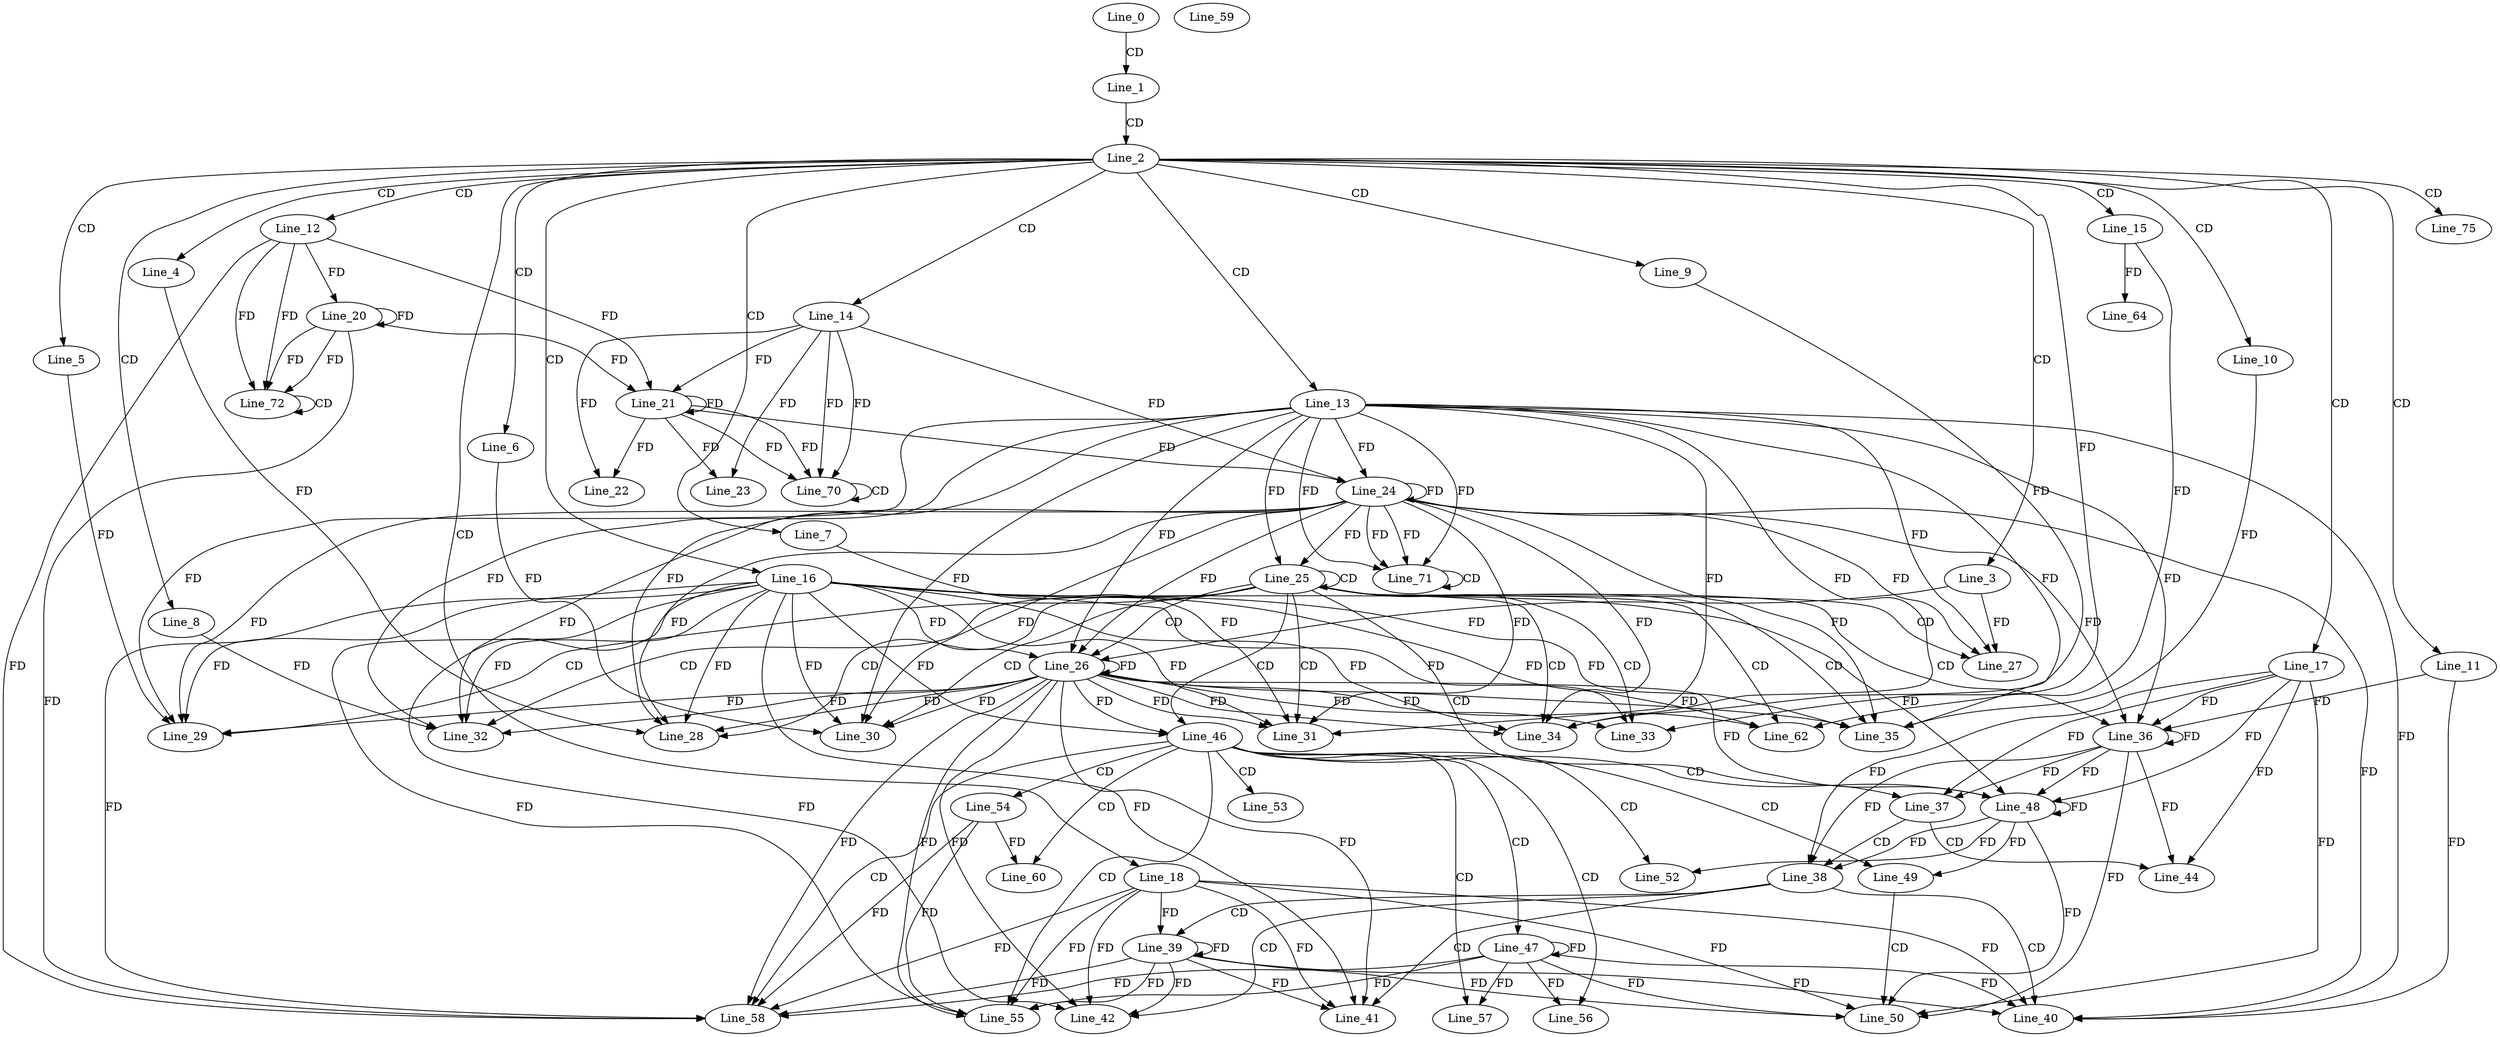 digraph G {
  Line_0;
  Line_1;
  Line_2;
  Line_3;
  Line_4;
  Line_5;
  Line_6;
  Line_7;
  Line_8;
  Line_9;
  Line_10;
  Line_11;
  Line_12;
  Line_13;
  Line_14;
  Line_15;
  Line_16;
  Line_17;
  Line_18;
  Line_20;
  Line_20;
  Line_21;
  Line_21;
  Line_22;
  Line_23;
  Line_24;
  Line_24;
  Line_25;
  Line_25;
  Line_26;
  Line_26;
  Line_27;
  Line_27;
  Line_28;
  Line_28;
  Line_29;
  Line_29;
  Line_30;
  Line_30;
  Line_31;
  Line_31;
  Line_32;
  Line_32;
  Line_33;
  Line_34;
  Line_34;
  Line_35;
  Line_35;
  Line_36;
  Line_36;
  Line_37;
  Line_38;
  Line_38;
  Line_39;
  Line_40;
  Line_40;
  Line_41;
  Line_42;
  Line_42;
  Line_44;
  Line_46;
  Line_46;
  Line_47;
  Line_48;
  Line_48;
  Line_48;
  Line_49;
  Line_50;
  Line_52;
  Line_53;
  Line_54;
  Line_55;
  Line_55;
  Line_56;
  Line_57;
  Line_57;
  Line_58;
  Line_58;
  Line_58;
  Line_58;
  Line_58;
  Line_59;
  Line_60;
  Line_62;
  Line_64;
  Line_64;
  Line_70;
  Line_70;
  Line_71;
  Line_71;
  Line_72;
  Line_72;
  Line_75;
  Line_0 -> Line_1 [ label="CD" ];
  Line_1 -> Line_2 [ label="CD" ];
  Line_2 -> Line_3 [ label="CD" ];
  Line_2 -> Line_4 [ label="CD" ];
  Line_2 -> Line_5 [ label="CD" ];
  Line_2 -> Line_6 [ label="CD" ];
  Line_2 -> Line_7 [ label="CD" ];
  Line_2 -> Line_8 [ label="CD" ];
  Line_2 -> Line_9 [ label="CD" ];
  Line_2 -> Line_10 [ label="CD" ];
  Line_2 -> Line_11 [ label="CD" ];
  Line_2 -> Line_12 [ label="CD" ];
  Line_2 -> Line_13 [ label="CD" ];
  Line_2 -> Line_14 [ label="CD" ];
  Line_2 -> Line_15 [ label="CD" ];
  Line_2 -> Line_16 [ label="CD" ];
  Line_2 -> Line_17 [ label="CD" ];
  Line_2 -> Line_18 [ label="CD" ];
  Line_12 -> Line_20 [ label="FD" ];
  Line_20 -> Line_20 [ label="FD" ];
  Line_14 -> Line_21 [ label="FD" ];
  Line_21 -> Line_21 [ label="FD" ];
  Line_12 -> Line_21 [ label="FD" ];
  Line_20 -> Line_21 [ label="FD" ];
  Line_14 -> Line_22 [ label="FD" ];
  Line_21 -> Line_22 [ label="FD" ];
  Line_14 -> Line_23 [ label="FD" ];
  Line_21 -> Line_23 [ label="FD" ];
  Line_13 -> Line_24 [ label="FD" ];
  Line_24 -> Line_24 [ label="FD" ];
  Line_14 -> Line_24 [ label="FD" ];
  Line_21 -> Line_24 [ label="FD" ];
  Line_25 -> Line_25 [ label="CD" ];
  Line_13 -> Line_25 [ label="FD" ];
  Line_24 -> Line_25 [ label="FD" ];
  Line_25 -> Line_26 [ label="CD" ];
  Line_26 -> Line_26 [ label="FD" ];
  Line_16 -> Line_26 [ label="FD" ];
  Line_13 -> Line_26 [ label="FD" ];
  Line_24 -> Line_26 [ label="FD" ];
  Line_3 -> Line_26 [ label="FD" ];
  Line_25 -> Line_27 [ label="CD" ];
  Line_13 -> Line_27 [ label="FD" ];
  Line_24 -> Line_27 [ label="FD" ];
  Line_3 -> Line_27 [ label="FD" ];
  Line_25 -> Line_28 [ label="CD" ];
  Line_26 -> Line_28 [ label="FD" ];
  Line_16 -> Line_28 [ label="FD" ];
  Line_13 -> Line_28 [ label="FD" ];
  Line_24 -> Line_28 [ label="FD" ];
  Line_4 -> Line_28 [ label="FD" ];
  Line_25 -> Line_29 [ label="CD" ];
  Line_26 -> Line_29 [ label="FD" ];
  Line_16 -> Line_29 [ label="FD" ];
  Line_13 -> Line_29 [ label="FD" ];
  Line_24 -> Line_29 [ label="FD" ];
  Line_5 -> Line_29 [ label="FD" ];
  Line_25 -> Line_30 [ label="CD" ];
  Line_26 -> Line_30 [ label="FD" ];
  Line_16 -> Line_30 [ label="FD" ];
  Line_13 -> Line_30 [ label="FD" ];
  Line_24 -> Line_30 [ label="FD" ];
  Line_6 -> Line_30 [ label="FD" ];
  Line_25 -> Line_31 [ label="CD" ];
  Line_26 -> Line_31 [ label="FD" ];
  Line_16 -> Line_31 [ label="FD" ];
  Line_13 -> Line_31 [ label="FD" ];
  Line_24 -> Line_31 [ label="FD" ];
  Line_7 -> Line_31 [ label="FD" ];
  Line_25 -> Line_32 [ label="CD" ];
  Line_26 -> Line_32 [ label="FD" ];
  Line_16 -> Line_32 [ label="FD" ];
  Line_13 -> Line_32 [ label="FD" ];
  Line_24 -> Line_32 [ label="FD" ];
  Line_8 -> Line_32 [ label="FD" ];
  Line_25 -> Line_33 [ label="CD" ];
  Line_26 -> Line_33 [ label="FD" ];
  Line_16 -> Line_33 [ label="FD" ];
  Line_2 -> Line_33 [ label="FD" ];
  Line_25 -> Line_34 [ label="CD" ];
  Line_26 -> Line_34 [ label="FD" ];
  Line_16 -> Line_34 [ label="FD" ];
  Line_13 -> Line_34 [ label="FD" ];
  Line_24 -> Line_34 [ label="FD" ];
  Line_9 -> Line_34 [ label="FD" ];
  Line_25 -> Line_35 [ label="CD" ];
  Line_26 -> Line_35 [ label="FD" ];
  Line_16 -> Line_35 [ label="FD" ];
  Line_13 -> Line_35 [ label="FD" ];
  Line_24 -> Line_35 [ label="FD" ];
  Line_10 -> Line_35 [ label="FD" ];
  Line_25 -> Line_36 [ label="CD" ];
  Line_36 -> Line_36 [ label="FD" ];
  Line_17 -> Line_36 [ label="FD" ];
  Line_13 -> Line_36 [ label="FD" ];
  Line_24 -> Line_36 [ label="FD" ];
  Line_11 -> Line_36 [ label="FD" ];
  Line_25 -> Line_37 [ label="CD" ];
  Line_36 -> Line_37 [ label="FD" ];
  Line_17 -> Line_37 [ label="FD" ];
  Line_37 -> Line_38 [ label="CD" ];
  Line_36 -> Line_38 [ label="FD" ];
  Line_17 -> Line_38 [ label="FD" ];
  Line_38 -> Line_39 [ label="CD" ];
  Line_39 -> Line_39 [ label="FD" ];
  Line_18 -> Line_39 [ label="FD" ];
  Line_38 -> Line_40 [ label="CD" ];
  Line_39 -> Line_40 [ label="FD" ];
  Line_18 -> Line_40 [ label="FD" ];
  Line_13 -> Line_40 [ label="FD" ];
  Line_24 -> Line_40 [ label="FD" ];
  Line_11 -> Line_40 [ label="FD" ];
  Line_38 -> Line_41 [ label="CD" ];
  Line_26 -> Line_41 [ label="FD" ];
  Line_16 -> Line_41 [ label="FD" ];
  Line_39 -> Line_41 [ label="FD" ];
  Line_18 -> Line_41 [ label="FD" ];
  Line_38 -> Line_42 [ label="CD" ];
  Line_26 -> Line_42 [ label="FD" ];
  Line_16 -> Line_42 [ label="FD" ];
  Line_39 -> Line_42 [ label="FD" ];
  Line_18 -> Line_42 [ label="FD" ];
  Line_37 -> Line_44 [ label="CD" ];
  Line_36 -> Line_44 [ label="FD" ];
  Line_17 -> Line_44 [ label="FD" ];
  Line_25 -> Line_46 [ label="CD" ];
  Line_26 -> Line_46 [ label="FD" ];
  Line_16 -> Line_46 [ label="FD" ];
  Line_46 -> Line_47 [ label="CD" ];
  Line_47 -> Line_47 [ label="FD" ];
  Line_46 -> Line_48 [ label="CD" ];
  Line_36 -> Line_48 [ label="FD" ];
  Line_48 -> Line_48 [ label="FD" ];
  Line_17 -> Line_48 [ label="FD" ];
  Line_26 -> Line_48 [ label="FD" ];
  Line_16 -> Line_48 [ label="FD" ];
  Line_46 -> Line_49 [ label="CD" ];
  Line_48 -> Line_49 [ label="FD" ];
  Line_49 -> Line_50 [ label="CD" ];
  Line_39 -> Line_50 [ label="FD" ];
  Line_47 -> Line_50 [ label="FD" ];
  Line_18 -> Line_50 [ label="FD" ];
  Line_36 -> Line_50 [ label="FD" ];
  Line_48 -> Line_50 [ label="FD" ];
  Line_17 -> Line_50 [ label="FD" ];
  Line_46 -> Line_52 [ label="CD" ];
  Line_48 -> Line_52 [ label="FD" ];
  Line_46 -> Line_53 [ label="CD" ];
  Line_46 -> Line_54 [ label="CD" ];
  Line_46 -> Line_55 [ label="CD" ];
  Line_39 -> Line_55 [ label="FD" ];
  Line_47 -> Line_55 [ label="FD" ];
  Line_18 -> Line_55 [ label="FD" ];
  Line_54 -> Line_55 [ label="FD" ];
  Line_26 -> Line_55 [ label="FD" ];
  Line_16 -> Line_55 [ label="FD" ];
  Line_46 -> Line_56 [ label="CD" ];
  Line_47 -> Line_56 [ label="FD" ];
  Line_46 -> Line_57 [ label="CD" ];
  Line_47 -> Line_57 [ label="FD" ];
  Line_46 -> Line_58 [ label="CD" ];
  Line_12 -> Line_58 [ label="FD" ];
  Line_20 -> Line_58 [ label="FD" ];
  Line_26 -> Line_58 [ label="FD" ];
  Line_16 -> Line_58 [ label="FD" ];
  Line_54 -> Line_58 [ label="FD" ];
  Line_39 -> Line_58 [ label="FD" ];
  Line_47 -> Line_58 [ label="FD" ];
  Line_18 -> Line_58 [ label="FD" ];
  Line_46 -> Line_60 [ label="CD" ];
  Line_54 -> Line_60 [ label="FD" ];
  Line_25 -> Line_62 [ label="CD" ];
  Line_15 -> Line_62 [ label="FD" ];
  Line_26 -> Line_62 [ label="FD" ];
  Line_16 -> Line_62 [ label="FD" ];
  Line_15 -> Line_64 [ label="FD" ];
  Line_14 -> Line_70 [ label="FD" ];
  Line_21 -> Line_70 [ label="FD" ];
  Line_70 -> Line_70 [ label="CD" ];
  Line_14 -> Line_70 [ label="FD" ];
  Line_21 -> Line_70 [ label="FD" ];
  Line_13 -> Line_71 [ label="FD" ];
  Line_24 -> Line_71 [ label="FD" ];
  Line_71 -> Line_71 [ label="CD" ];
  Line_13 -> Line_71 [ label="FD" ];
  Line_24 -> Line_71 [ label="FD" ];
  Line_12 -> Line_72 [ label="FD" ];
  Line_20 -> Line_72 [ label="FD" ];
  Line_72 -> Line_72 [ label="CD" ];
  Line_12 -> Line_72 [ label="FD" ];
  Line_20 -> Line_72 [ label="FD" ];
  Line_2 -> Line_75 [ label="CD" ];
  Line_48 -> Line_38 [ label="FD" ];
  Line_47 -> Line_40 [ label="FD" ];
}
